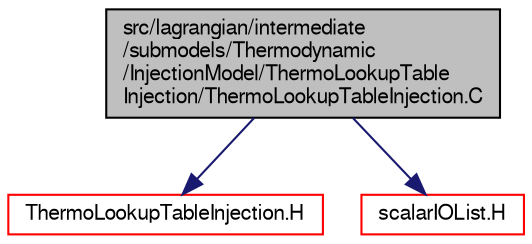 digraph "src/lagrangian/intermediate/submodels/Thermodynamic/InjectionModel/ThermoLookupTableInjection/ThermoLookupTableInjection.C"
{
  bgcolor="transparent";
  edge [fontname="FreeSans",fontsize="10",labelfontname="FreeSans",labelfontsize="10"];
  node [fontname="FreeSans",fontsize="10",shape=record];
  Node0 [label="src/lagrangian/intermediate\l/submodels/Thermodynamic\l/InjectionModel/ThermoLookupTable\lInjection/ThermoLookupTableInjection.C",height=0.2,width=0.4,color="black", fillcolor="grey75", style="filled", fontcolor="black"];
  Node0 -> Node1 [color="midnightblue",fontsize="10",style="solid",fontname="FreeSans"];
  Node1 [label="ThermoLookupTableInjection.H",height=0.2,width=0.4,color="red",URL="$a06338.html"];
  Node0 -> Node165 [color="midnightblue",fontsize="10",style="solid",fontname="FreeSans"];
  Node165 [label="scalarIOList.H",height=0.2,width=0.4,color="red",URL="$a12515.html"];
}
